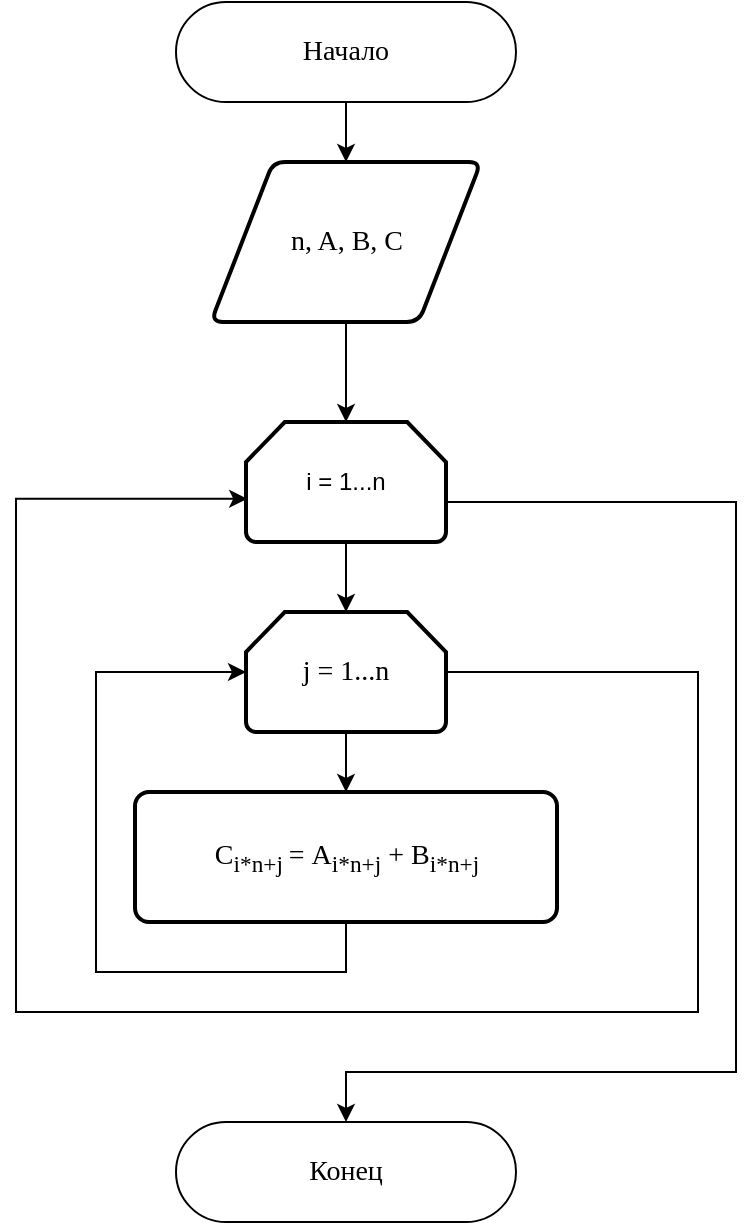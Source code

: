 <mxfile version="22.1.2" type="device">
  <diagram name="Страница — 1" id="Psae5pIz3DZZ5baonaD-">
    <mxGraphModel dx="1276" dy="614" grid="1" gridSize="10" guides="1" tooltips="1" connect="1" arrows="1" fold="1" page="1" pageScale="1" pageWidth="827" pageHeight="1169" math="0" shadow="0">
      <root>
        <mxCell id="0" />
        <mxCell id="1" parent="0" />
        <mxCell id="znPD-jW0-cqoNlfztU7V-1" style="edgeStyle=orthogonalEdgeStyle;rounded=0;orthogonalLoop=1;jettySize=auto;html=1;exitX=0.5;exitY=1;exitDx=0;exitDy=0;entryX=0.5;entryY=0;entryDx=0;entryDy=0;" edge="1" parent="1" source="znPD-jW0-cqoNlfztU7V-2" target="znPD-jW0-cqoNlfztU7V-3">
          <mxGeometry relative="1" as="geometry">
            <mxPoint x="385" y="140" as="targetPoint" />
          </mxGeometry>
        </mxCell>
        <mxCell id="znPD-jW0-cqoNlfztU7V-2" value="&lt;font face=&quot;Times New Roman&quot; style=&quot;font-size: 14px;&quot;&gt;Начало&lt;/font&gt;" style="rounded=1;whiteSpace=wrap;html=1;arcSize=50;" vertex="1" parent="1">
          <mxGeometry x="300" y="30" width="170" height="50" as="geometry" />
        </mxCell>
        <mxCell id="znPD-jW0-cqoNlfztU7V-3" value="&lt;p&gt;&lt;font face=&quot;Times New Roman&quot; style=&quot;font-size: 14px;&quot;&gt;n, A, B, C&lt;/font&gt;&lt;/p&gt;" style="shape=parallelogram;html=1;strokeWidth=2;perimeter=parallelogramPerimeter;whiteSpace=wrap;rounded=1;arcSize=12;size=0.23;" vertex="1" parent="1">
          <mxGeometry x="317.5" y="110" width="135" height="80" as="geometry" />
        </mxCell>
        <mxCell id="znPD-jW0-cqoNlfztU7V-4" value="i = 1...n" style="strokeWidth=2;html=1;shape=mxgraph.flowchart.loop_limit;whiteSpace=wrap;" vertex="1" parent="1">
          <mxGeometry x="335" y="240" width="100" height="60" as="geometry" />
        </mxCell>
        <mxCell id="znPD-jW0-cqoNlfztU7V-5" value="" style="endArrow=classic;html=1;rounded=0;entryX=0.5;entryY=0;entryDx=0;entryDy=0;entryPerimeter=0;exitX=0.5;exitY=1;exitDx=0;exitDy=0;" edge="1" parent="1" source="znPD-jW0-cqoNlfztU7V-3" target="znPD-jW0-cqoNlfztU7V-4">
          <mxGeometry width="50" height="50" relative="1" as="geometry">
            <mxPoint x="390" y="220" as="sourcePoint" />
            <mxPoint x="380" y="250" as="targetPoint" />
          </mxGeometry>
        </mxCell>
        <mxCell id="znPD-jW0-cqoNlfztU7V-6" style="edgeStyle=orthogonalEdgeStyle;rounded=0;orthogonalLoop=1;jettySize=auto;html=1;exitX=1;exitY=0.5;exitDx=0;exitDy=0;exitPerimeter=0;entryX=0.5;entryY=0;entryDx=0;entryDy=0;" edge="1" parent="1" source="znPD-jW0-cqoNlfztU7V-4" target="znPD-jW0-cqoNlfztU7V-13">
          <mxGeometry relative="1" as="geometry">
            <mxPoint x="380" y="750" as="targetPoint" />
            <Array as="points">
              <mxPoint x="436" y="280" />
              <mxPoint x="580" y="280" />
              <mxPoint x="580" y="565" />
              <mxPoint x="376" y="565" />
            </Array>
          </mxGeometry>
        </mxCell>
        <mxCell id="znPD-jW0-cqoNlfztU7V-7" style="edgeStyle=orthogonalEdgeStyle;rounded=0;orthogonalLoop=1;jettySize=auto;html=1;exitX=1;exitY=0.5;exitDx=0;exitDy=0;exitPerimeter=0;entryX=0.006;entryY=0.64;entryDx=0;entryDy=0;entryPerimeter=0;" edge="1" parent="1" source="znPD-jW0-cqoNlfztU7V-8" target="znPD-jW0-cqoNlfztU7V-4">
          <mxGeometry relative="1" as="geometry">
            <mxPoint x="210" y="280" as="targetPoint" />
            <Array as="points">
              <mxPoint x="561" y="365" />
              <mxPoint x="561" y="535" />
              <mxPoint x="220" y="535" />
              <mxPoint x="220" y="278" />
            </Array>
          </mxGeometry>
        </mxCell>
        <mxCell id="znPD-jW0-cqoNlfztU7V-8" value="&lt;font face=&quot;Times New Roman&quot; style=&quot;font-size: 14px;&quot;&gt;j = 1...n&lt;/font&gt;" style="strokeWidth=2;html=1;shape=mxgraph.flowchart.loop_limit;whiteSpace=wrap;" vertex="1" parent="1">
          <mxGeometry x="335" y="335" width="100" height="60" as="geometry" />
        </mxCell>
        <mxCell id="znPD-jW0-cqoNlfztU7V-9" value="" style="endArrow=classic;html=1;rounded=0;exitX=0.5;exitY=1;exitDx=0;exitDy=0;exitPerimeter=0;entryX=0.5;entryY=0;entryDx=0;entryDy=0;entryPerimeter=0;" edge="1" parent="1" source="znPD-jW0-cqoNlfztU7V-4" target="znPD-jW0-cqoNlfztU7V-8">
          <mxGeometry width="50" height="50" relative="1" as="geometry">
            <mxPoint x="130" y="360" as="sourcePoint" />
            <mxPoint x="180" y="310" as="targetPoint" />
          </mxGeometry>
        </mxCell>
        <mxCell id="znPD-jW0-cqoNlfztU7V-10" style="edgeStyle=orthogonalEdgeStyle;rounded=0;orthogonalLoop=1;jettySize=auto;html=1;exitX=0.5;exitY=1;exitDx=0;exitDy=0;entryX=0;entryY=0.5;entryDx=0;entryDy=0;entryPerimeter=0;" edge="1" parent="1" source="znPD-jW0-cqoNlfztU7V-11" target="znPD-jW0-cqoNlfztU7V-8">
          <mxGeometry relative="1" as="geometry">
            <mxPoint x="335" y="520" as="targetPoint" />
            <Array as="points">
              <mxPoint x="385" y="515" />
              <mxPoint x="260" y="515" />
              <mxPoint x="260" y="365" />
            </Array>
          </mxGeometry>
        </mxCell>
        <mxCell id="znPD-jW0-cqoNlfztU7V-11" value="&lt;font style=&quot;font-size: 14px;&quot; face=&quot;Times New Roman&quot;&gt;C&lt;sub&gt;i*n+j&amp;nbsp;&lt;/sub&gt;=&lt;/font&gt;&lt;font face=&quot;Times New Roman&quot; style=&quot;font-size: 14px;&quot;&gt;&lt;span style=&quot;border-color: var(--border-color);&quot;&gt;&amp;nbsp;&lt;/span&gt;&lt;/font&gt;&lt;font style=&quot;font-size: 14px;&quot; face=&quot;Times New Roman&quot;&gt;A&lt;sub style=&quot;border-color: var(--border-color);&quot;&gt;i*n+j&lt;/sub&gt;&lt;span style=&quot;border-color: var(--border-color);&quot;&gt;&amp;nbsp;+&amp;nbsp;&lt;/span&gt;&lt;span style=&quot;border-color: var(--border-color);&quot;&gt;B&lt;/span&gt;&lt;sub style=&quot;border-color: var(--border-color);&quot;&gt;i*n+j&lt;/sub&gt;&lt;/font&gt;" style="rounded=1;whiteSpace=wrap;html=1;absoluteArcSize=1;arcSize=14;strokeWidth=2;" vertex="1" parent="1">
          <mxGeometry x="279.5" y="425" width="211" height="65" as="geometry" />
        </mxCell>
        <mxCell id="znPD-jW0-cqoNlfztU7V-12" value="" style="endArrow=classic;html=1;rounded=0;exitX=0.5;exitY=1;exitDx=0;exitDy=0;exitPerimeter=0;entryX=0.5;entryY=0;entryDx=0;entryDy=0;" edge="1" parent="1" source="znPD-jW0-cqoNlfztU7V-8" target="znPD-jW0-cqoNlfztU7V-11">
          <mxGeometry width="50" height="50" relative="1" as="geometry">
            <mxPoint x="420" y="400" as="sourcePoint" />
            <mxPoint x="385.5" y="410" as="targetPoint" />
          </mxGeometry>
        </mxCell>
        <mxCell id="znPD-jW0-cqoNlfztU7V-13" value="&lt;font face=&quot;Times New Roman&quot; style=&quot;font-size: 14px;&quot;&gt;Конец&lt;/font&gt;" style="rounded=1;whiteSpace=wrap;html=1;arcSize=50;" vertex="1" parent="1">
          <mxGeometry x="300" y="590" width="170" height="50" as="geometry" />
        </mxCell>
      </root>
    </mxGraphModel>
  </diagram>
</mxfile>
